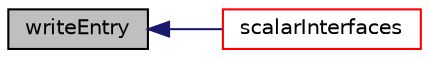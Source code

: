 digraph "writeEntry"
{
  bgcolor="transparent";
  edge [fontname="Helvetica",fontsize="10",labelfontname="Helvetica",labelfontsize="10"];
  node [fontname="Helvetica",fontsize="10",shape=record];
  rankdir="LR";
  Node1 [label="writeEntry",height=0.2,width=0.4,color="black", fillcolor="grey75", style="filled", fontcolor="black"];
  Node1 -> Node2 [dir="back",color="midnightblue",fontsize="10",style="solid",fontname="Helvetica"];
  Node2 [label="scalarInterfaces",height=0.2,width=0.4,color="red",URL="$a00147.html#adc8c3fc9d267c87424980ea5abfdd91e",tooltip="Return a list of pointers for each patch field with only those. "];
}
